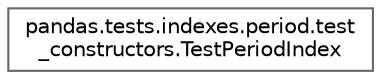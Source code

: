 digraph "Graphical Class Hierarchy"
{
 // LATEX_PDF_SIZE
  bgcolor="transparent";
  edge [fontname=Helvetica,fontsize=10,labelfontname=Helvetica,labelfontsize=10];
  node [fontname=Helvetica,fontsize=10,shape=box,height=0.2,width=0.4];
  rankdir="LR";
  Node0 [id="Node000000",label="pandas.tests.indexes.period.test\l_constructors.TestPeriodIndex",height=0.2,width=0.4,color="grey40", fillcolor="white", style="filled",URL="$df/d93/classpandas_1_1tests_1_1indexes_1_1period_1_1test__constructors_1_1TestPeriodIndex.html",tooltip=" "];
}
